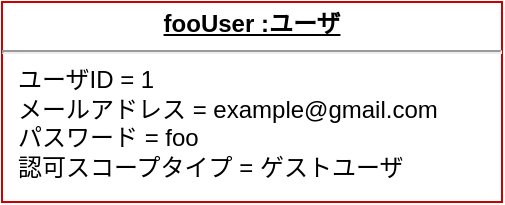<mxfile version="13.9.9" type="device"><diagram id="5RieMd4ajotaIbbOeJxw" name="ゲストユーザ"><mxGraphModel dx="1086" dy="754" grid="1" gridSize="10" guides="1" tooltips="1" connect="1" arrows="1" fold="1" page="1" pageScale="1" pageWidth="827" pageHeight="1169" math="0" shadow="0"><root><mxCell id="0"/><mxCell id="1" parent="0"/><mxCell id="u7QpcH-7r_dUUmSFTgdQ-1" value="&lt;p style=&quot;margin: 0px ; margin-top: 4px ; text-align: center ; text-decoration: underline&quot;&gt;&lt;b&gt;fooUser :ユーザ&lt;/b&gt;&lt;/p&gt;&lt;hr&gt;&lt;p style=&quot;margin: 0px ; margin-left: 8px&quot;&gt;ユーザID = 1&lt;/p&gt;&lt;p style=&quot;margin: 0px ; margin-left: 8px&quot;&gt;メールアドレス = example@gmail.com&lt;br&gt;パスワード = foo&lt;/p&gt;&lt;p style=&quot;margin: 0px ; margin-left: 8px&quot;&gt;認可スコープタイプ = ゲストユーザ&lt;/p&gt;&lt;p style=&quot;margin: 0px ; margin-left: 8px&quot;&gt;&lt;br&gt;&lt;/p&gt;" style="verticalAlign=top;align=left;overflow=fill;fontSize=12;fontFamily=Helvetica;html=1;strokeColor=#CC0000;strokeWidth=1;" parent="1" vertex="1"><mxGeometry x="380" y="300" width="250" height="100" as="geometry"/></mxCell></root></mxGraphModel></diagram></mxfile>